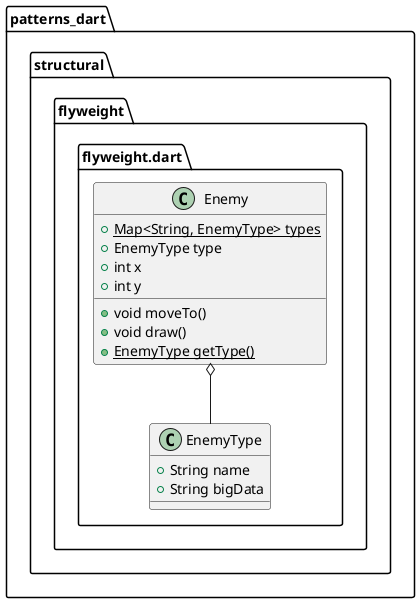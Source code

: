 @startuml
set namespaceSeparator ::

class "patterns_dart::structural::flyweight::flyweight.dart::EnemyType" {
  +String name
  +String bigData
}

class "patterns_dart::structural::flyweight::flyweight.dart::Enemy" {
  {static} +Map<String, EnemyType> types
  +EnemyType type
  +int x
  +int y
  +void moveTo()
  +void draw()
  {static} +EnemyType getType()
}

"patterns_dart::structural::flyweight::flyweight.dart::Enemy" o-- "patterns_dart::structural::flyweight::flyweight.dart::EnemyType"


@enduml